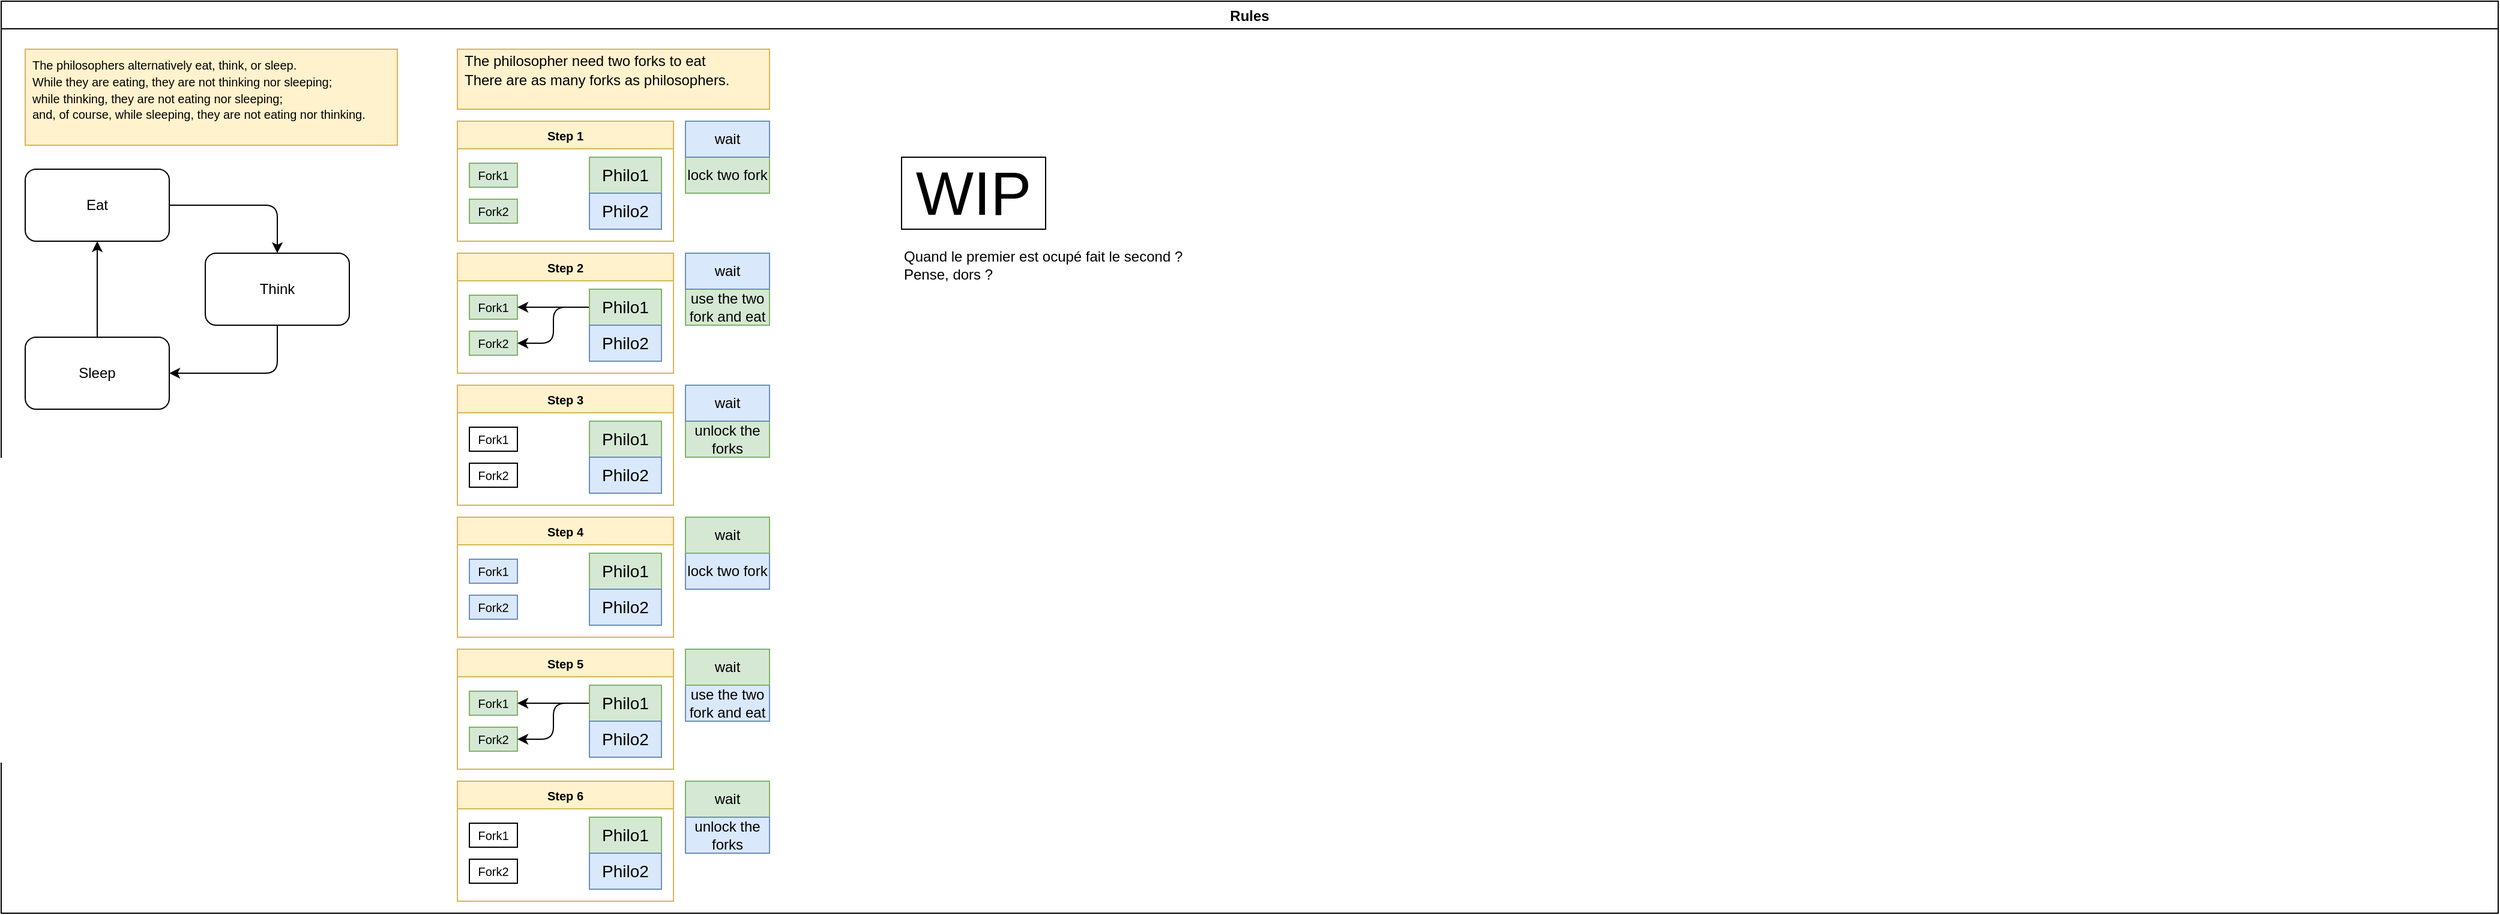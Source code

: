 <mxfile>
    <diagram id="OOQttIY_C0ZaDdTUUYR6" name="Page-1">
        <mxGraphModel dx="624" dy="758" grid="1" gridSize="10" guides="1" tooltips="1" connect="1" arrows="1" fold="1" page="1" pageScale="1" pageWidth="2336" pageHeight="1654" math="0" shadow="0">
            <root>
                <mxCell id="0"/>
                <mxCell id="1" parent="0"/>
                <mxCell id="12" value="Rules" style="swimlane;movable=0;resizable=0;rotatable=0;deletable=0;editable=0;connectable=0;" vertex="1" parent="1">
                    <mxGeometry x="10" y="20" width="2080" height="760" as="geometry"/>
                </mxCell>
                <mxCell id="13" value="" style="group" vertex="1" connectable="0" parent="12">
                    <mxGeometry x="20" y="140" width="270" height="200" as="geometry"/>
                </mxCell>
                <mxCell id="2" value="Sleep" style="rounded=1;whiteSpace=wrap;html=1;" vertex="1" parent="13">
                    <mxGeometry y="140" width="120" height="60" as="geometry"/>
                </mxCell>
                <mxCell id="3" value="Think" style="rounded=1;whiteSpace=wrap;html=1;" vertex="1" parent="13">
                    <mxGeometry x="150" y="70" width="120" height="60" as="geometry"/>
                </mxCell>
                <mxCell id="4" value="Eat" style="rounded=1;whiteSpace=wrap;html=1;" vertex="1" parent="13">
                    <mxGeometry width="120" height="60" as="geometry"/>
                </mxCell>
                <mxCell id="9" style="edgeStyle=orthogonalEdgeStyle;html=1;entryX=1;entryY=0.5;entryDx=0;entryDy=0;exitX=0.5;exitY=1;exitDx=0;exitDy=0;" edge="1" parent="13" source="3" target="2">
                    <mxGeometry relative="1" as="geometry"/>
                </mxCell>
                <mxCell id="7" style="edgeStyle=orthogonalEdgeStyle;html=1;entryX=0.5;entryY=0;entryDx=0;entryDy=0;" edge="1" parent="13" source="4" target="3">
                    <mxGeometry relative="1" as="geometry"/>
                </mxCell>
                <mxCell id="10" style="edgeStyle=orthogonalEdgeStyle;html=1;entryX=0.5;entryY=1;entryDx=0;entryDy=0;" edge="1" parent="13" source="2" target="4">
                    <mxGeometry relative="1" as="geometry"/>
                </mxCell>
                <mxCell id="18" value="" style="group;fillColor=#fff2cc;strokeColor=#d6b656;" vertex="1" connectable="0" parent="12">
                    <mxGeometry x="20" y="40" width="310" height="80" as="geometry"/>
                </mxCell>
                <mxCell id="17" value="&lt;p dir=&quot;ltr&quot; style=&quot;line-height: 1.38; margin-top: 0pt; margin-bottom: 0pt;&quot;&gt;&lt;span style=&quot;font-family: &amp;quot;arial&amp;quot; ; background-color: transparent ; vertical-align: baseline&quot;&gt;The philosophers alternatively eat, think, or sleep.&lt;/span&gt;&lt;/p&gt;&lt;p dir=&quot;ltr&quot; style=&quot;line-height: 1.38; margin-top: 0pt; margin-bottom: 0pt;&quot;&gt;&lt;span style=&quot;font-family: &amp;quot;arial&amp;quot; ; background-color: transparent ; vertical-align: baseline&quot;&gt;While they are eating, they are not thinking nor sleeping;&lt;/span&gt;&lt;/p&gt;&lt;p dir=&quot;ltr&quot; style=&quot;line-height: 1.38; margin-top: 0pt; margin-bottom: 0pt;&quot;&gt;&lt;span style=&quot;font-family: &amp;quot;arial&amp;quot; ; background-color: transparent ; vertical-align: baseline&quot;&gt;while thinking, they are not eating nor sleeping;&lt;/span&gt;&lt;/p&gt;&lt;p dir=&quot;ltr&quot; style=&quot;line-height: 1.38; margin-top: 0pt; margin-bottom: 0pt;&quot;&gt;&lt;span style=&quot;font-family: &amp;quot;arial&amp;quot; ; background-color: transparent ; vertical-align: baseline&quot;&gt;and, of course, while sleeping, they are not eating nor thinking.&lt;/span&gt;&lt;/p&gt;&lt;div&gt;&lt;span style=&quot;font-family: &amp;quot;arial&amp;quot; ; background-color: transparent ; vertical-align: baseline&quot;&gt;&lt;br&gt;&lt;/span&gt;&lt;/div&gt;" style="rounded=0;whiteSpace=wrap;html=1;fontSize=10;align=left;verticalAlign=top;spacingLeft=4;fillColor=#fff2cc;strokeColor=#d6b656;" vertex="1" parent="18">
                    <mxGeometry width="310" height="80" as="geometry"/>
                </mxCell>
                <mxCell id="35" value="Step 1" style="swimlane;fontSize=10;verticalAlign=top;fillColor=#fff2cc;strokeColor=#d6b656;" vertex="1" parent="12">
                    <mxGeometry x="380" y="100" width="180" height="100" as="geometry"/>
                </mxCell>
                <mxCell id="19" value="Fork1" style="rounded=0;whiteSpace=wrap;html=1;fontSize=10;fillColor=#d5e8d4;strokeColor=#82b366;" vertex="1" parent="35">
                    <mxGeometry x="10" y="35" width="40" height="20" as="geometry"/>
                </mxCell>
                <mxCell id="20" value="Fork2" style="rounded=0;whiteSpace=wrap;html=1;fontSize=10;fillColor=#d5e8d4;strokeColor=#82b366;" vertex="1" parent="35">
                    <mxGeometry x="10" y="65" width="40" height="20" as="geometry"/>
                </mxCell>
                <mxCell id="24" value="Philo1" style="whiteSpace=wrap;html=1;fontSize=14;labelBackgroundColor=none;gradientDirection=north;fillColor=#d5e8d4;strokeColor=#82b366;" vertex="1" parent="35">
                    <mxGeometry x="110" y="30" width="60" height="30" as="geometry"/>
                </mxCell>
                <mxCell id="25" value="Philo2" style="whiteSpace=wrap;html=1;fontSize=14;fillColor=#dae8fc;strokeColor=#6c8ebf;" vertex="1" parent="35">
                    <mxGeometry x="110" y="60" width="60" height="30" as="geometry"/>
                </mxCell>
                <mxCell id="46" value="&lt;p dir=&quot;ltr&quot; style=&quot;line-height: 1.38; margin-top: 0pt; margin-bottom: 0pt;&quot;&gt;&lt;span style=&quot;font-family: &amp;quot;arial&amp;quot; ; background-color: transparent ; vertical-align: baseline&quot;&gt;The philosopher need two forks to eat&lt;/span&gt;&lt;/p&gt;&lt;p dir=&quot;ltr&quot; style=&quot;line-height: 1.38; margin-top: 0pt; margin-bottom: 0pt;&quot;&gt;&lt;span style=&quot;font-family: &amp;quot;arial&amp;quot; ; background-color: transparent ; vertical-align: baseline&quot;&gt;There are as many forks as philosophers.&lt;/span&gt;&lt;/p&gt;&lt;div&gt;&lt;span style=&quot;font-family: &amp;quot;arial&amp;quot; ; background-color: transparent ; vertical-align: baseline&quot;&gt;&lt;br&gt;&lt;/span&gt;&lt;/div&gt;" style="whiteSpace=wrap;html=1;shadow=0;glass=0;labelBackgroundColor=none;sketch=0;fontSize=12;gradientDirection=north;verticalAlign=middle;align=left;fillColor=#fff2cc;strokeColor=#d6b656;spacingLeft=4;" vertex="1" parent="12">
                    <mxGeometry x="380" y="40" width="260" height="50" as="geometry"/>
                </mxCell>
                <mxCell id="47" value="Step 2" style="swimlane;fontSize=10;verticalAlign=top;fillColor=#fff2cc;strokeColor=#d6b656;" vertex="1" parent="12">
                    <mxGeometry x="380" y="210" width="180" height="100" as="geometry"/>
                </mxCell>
                <mxCell id="48" value="Fork1" style="rounded=0;whiteSpace=wrap;html=1;fontSize=10;fillColor=#d5e8d4;strokeColor=#82b366;" vertex="1" parent="47">
                    <mxGeometry x="10" y="35" width="40" height="20" as="geometry"/>
                </mxCell>
                <mxCell id="49" value="Fork2" style="rounded=0;whiteSpace=wrap;html=1;fontSize=10;fillColor=#d5e8d4;strokeColor=#82b366;" vertex="1" parent="47">
                    <mxGeometry x="10" y="65" width="40" height="20" as="geometry"/>
                </mxCell>
                <mxCell id="64" style="edgeStyle=orthogonalEdgeStyle;html=1;entryX=1;entryY=0.5;entryDx=0;entryDy=0;fontSize=12;" edge="1" parent="47" source="52" target="48">
                    <mxGeometry relative="1" as="geometry"/>
                </mxCell>
                <mxCell id="65" style="edgeStyle=orthogonalEdgeStyle;html=1;entryX=1;entryY=0.5;entryDx=0;entryDy=0;fontSize=12;" edge="1" parent="47" source="52" target="49">
                    <mxGeometry relative="1" as="geometry"/>
                </mxCell>
                <mxCell id="52" value="Philo1" style="whiteSpace=wrap;html=1;fontSize=14;labelBackgroundColor=none;gradientDirection=north;fillColor=#d5e8d4;strokeColor=#82b366;" vertex="1" parent="47">
                    <mxGeometry x="110" y="30" width="60" height="30" as="geometry"/>
                </mxCell>
                <mxCell id="53" value="Philo2" style="whiteSpace=wrap;html=1;fontSize=14;fillColor=#dae8fc;strokeColor=#6c8ebf;" vertex="1" parent="47">
                    <mxGeometry x="110" y="60" width="60" height="30" as="geometry"/>
                </mxCell>
                <mxCell id="54" value="Step 4" style="swimlane;fontSize=10;verticalAlign=top;fillColor=#fff2cc;strokeColor=#d6b656;" vertex="1" parent="12">
                    <mxGeometry x="380" y="430" width="180" height="100" as="geometry"/>
                </mxCell>
                <mxCell id="55" value="Fork1" style="rounded=0;whiteSpace=wrap;html=1;fontSize=10;fillColor=#dae8fc;strokeColor=#6c8ebf;" vertex="1" parent="54">
                    <mxGeometry x="10" y="35" width="40" height="20" as="geometry"/>
                </mxCell>
                <mxCell id="56" value="Fork2" style="rounded=0;whiteSpace=wrap;html=1;fontSize=10;fillColor=#dae8fc;strokeColor=#6c8ebf;" vertex="1" parent="54">
                    <mxGeometry x="10" y="65" width="40" height="20" as="geometry"/>
                </mxCell>
                <mxCell id="57" value="Philo1" style="whiteSpace=wrap;html=1;fontSize=14;labelBackgroundColor=none;gradientDirection=north;fillColor=#d5e8d4;strokeColor=#82b366;" vertex="1" parent="54">
                    <mxGeometry x="110" y="30" width="60" height="30" as="geometry"/>
                </mxCell>
                <mxCell id="58" value="Philo2" style="whiteSpace=wrap;html=1;fontSize=14;fillColor=#dae8fc;strokeColor=#6c8ebf;" vertex="1" parent="54">
                    <mxGeometry x="110" y="60" width="60" height="30" as="geometry"/>
                </mxCell>
                <mxCell id="61" value="lock two fork" style="whiteSpace=wrap;html=1;shadow=0;glass=0;labelBackgroundColor=none;sketch=0;fontSize=12;gradientDirection=north;fillColor=#d5e8d4;strokeColor=#82b366;" vertex="1" parent="12">
                    <mxGeometry x="570" y="130" width="70" height="30" as="geometry"/>
                </mxCell>
                <mxCell id="62" value="lock two fork" style="whiteSpace=wrap;html=1;shadow=0;glass=0;labelBackgroundColor=none;sketch=0;fontSize=12;gradientDirection=north;fillColor=#dae8fc;strokeColor=#6c8ebf;" vertex="1" parent="12">
                    <mxGeometry x="570" y="460" width="70" height="30" as="geometry"/>
                </mxCell>
                <mxCell id="63" value="wait" style="whiteSpace=wrap;html=1;shadow=0;glass=0;labelBackgroundColor=none;sketch=0;fontSize=12;gradientDirection=north;fillColor=#dae8fc;strokeColor=#6c8ebf;" vertex="1" parent="12">
                    <mxGeometry x="570" y="100" width="70" height="30" as="geometry"/>
                </mxCell>
                <mxCell id="66" value="use the two fork and eat" style="whiteSpace=wrap;html=1;shadow=0;glass=0;labelBackgroundColor=none;sketch=0;fontSize=12;gradientDirection=north;fillColor=#d5e8d4;strokeColor=#82b366;" vertex="1" parent="12">
                    <mxGeometry x="570" y="240" width="70" height="30" as="geometry"/>
                </mxCell>
                <mxCell id="67" value="wait" style="whiteSpace=wrap;html=1;shadow=0;glass=0;labelBackgroundColor=none;sketch=0;fontSize=12;gradientDirection=north;fillColor=#dae8fc;strokeColor=#6c8ebf;" vertex="1" parent="12">
                    <mxGeometry x="570" y="210" width="70" height="30" as="geometry"/>
                </mxCell>
                <mxCell id="68" value="Step 3" style="swimlane;fontSize=10;verticalAlign=top;fillColor=#fff2cc;strokeColor=#d6b656;" vertex="1" parent="12">
                    <mxGeometry x="380" y="320" width="180" height="100" as="geometry"/>
                </mxCell>
                <mxCell id="69" value="Fork1" style="rounded=0;whiteSpace=wrap;html=1;fontSize=10;" vertex="1" parent="68">
                    <mxGeometry x="10" y="35" width="40" height="20" as="geometry"/>
                </mxCell>
                <mxCell id="70" value="Fork2" style="rounded=0;whiteSpace=wrap;html=1;fontSize=10;" vertex="1" parent="68">
                    <mxGeometry x="10" y="65" width="40" height="20" as="geometry"/>
                </mxCell>
                <mxCell id="71" value="Philo1" style="whiteSpace=wrap;html=1;fontSize=14;labelBackgroundColor=none;gradientDirection=north;fillColor=#d5e8d4;strokeColor=#82b366;" vertex="1" parent="68">
                    <mxGeometry x="110" y="30" width="60" height="30" as="geometry"/>
                </mxCell>
                <mxCell id="74" value="Philo2" style="whiteSpace=wrap;html=1;fontSize=14;fillColor=#dae8fc;strokeColor=#6c8ebf;" vertex="1" parent="68">
                    <mxGeometry x="110" y="60" width="60" height="30" as="geometry"/>
                </mxCell>
                <mxCell id="75" value="unlock the forks" style="whiteSpace=wrap;html=1;shadow=0;glass=0;labelBackgroundColor=none;sketch=0;fontSize=12;gradientDirection=north;fillColor=#d5e8d4;strokeColor=#82b366;" vertex="1" parent="12">
                    <mxGeometry x="570" y="350" width="70" height="30" as="geometry"/>
                </mxCell>
                <mxCell id="77" value="wait" style="whiteSpace=wrap;html=1;shadow=0;glass=0;labelBackgroundColor=none;sketch=0;fontSize=12;gradientDirection=north;fillColor=#dae8fc;strokeColor=#6c8ebf;" vertex="1" parent="12">
                    <mxGeometry x="570" y="320" width="70" height="30" as="geometry"/>
                </mxCell>
                <mxCell id="79" value="wait" style="whiteSpace=wrap;html=1;shadow=0;glass=0;labelBackgroundColor=none;sketch=0;fontSize=12;gradientDirection=north;fillColor=#d5e8d4;strokeColor=#82b366;" vertex="1" parent="12">
                    <mxGeometry x="570" y="430" width="70" height="30" as="geometry"/>
                </mxCell>
                <mxCell id="80" value="Step 5" style="swimlane;fontSize=10;verticalAlign=top;fillColor=#fff2cc;strokeColor=#d6b656;" vertex="1" parent="12">
                    <mxGeometry x="380" y="540" width="180" height="100" as="geometry"/>
                </mxCell>
                <mxCell id="81" value="Fork1" style="rounded=0;whiteSpace=wrap;html=1;fontSize=10;fillColor=#d5e8d4;strokeColor=#82b366;" vertex="1" parent="80">
                    <mxGeometry x="10" y="35" width="40" height="20" as="geometry"/>
                </mxCell>
                <mxCell id="82" value="Fork2" style="rounded=0;whiteSpace=wrap;html=1;fontSize=10;fillColor=#d5e8d4;strokeColor=#82b366;" vertex="1" parent="80">
                    <mxGeometry x="10" y="65" width="40" height="20" as="geometry"/>
                </mxCell>
                <mxCell id="83" style="edgeStyle=orthogonalEdgeStyle;html=1;entryX=1;entryY=0.5;entryDx=0;entryDy=0;fontSize=12;" edge="1" parent="80" source="85" target="81">
                    <mxGeometry relative="1" as="geometry"/>
                </mxCell>
                <mxCell id="84" style="edgeStyle=orthogonalEdgeStyle;html=1;entryX=1;entryY=0.5;entryDx=0;entryDy=0;fontSize=12;" edge="1" parent="80" source="85" target="82">
                    <mxGeometry relative="1" as="geometry"/>
                </mxCell>
                <mxCell id="85" value="Philo1" style="whiteSpace=wrap;html=1;fontSize=14;labelBackgroundColor=none;gradientDirection=north;fillColor=#d5e8d4;strokeColor=#82b366;" vertex="1" parent="80">
                    <mxGeometry x="110" y="30" width="60" height="30" as="geometry"/>
                </mxCell>
                <mxCell id="86" value="Philo2" style="whiteSpace=wrap;html=1;fontSize=14;fillColor=#dae8fc;strokeColor=#6c8ebf;" vertex="1" parent="80">
                    <mxGeometry x="110" y="60" width="60" height="30" as="geometry"/>
                </mxCell>
                <mxCell id="87" value="use the two fork and eat" style="whiteSpace=wrap;html=1;shadow=0;glass=0;labelBackgroundColor=none;sketch=0;fontSize=12;gradientDirection=north;fillColor=#dae8fc;strokeColor=#6c8ebf;" vertex="1" parent="12">
                    <mxGeometry x="570" y="570" width="70" height="30" as="geometry"/>
                </mxCell>
                <mxCell id="88" value="wait" style="whiteSpace=wrap;html=1;shadow=0;glass=0;labelBackgroundColor=none;sketch=0;fontSize=12;gradientDirection=north;fillColor=#d5e8d4;strokeColor=#82b366;" vertex="1" parent="12">
                    <mxGeometry x="570" y="540" width="70" height="30" as="geometry"/>
                </mxCell>
                <mxCell id="89" value="Step 6" style="swimlane;fontSize=10;verticalAlign=top;fillColor=#fff2cc;strokeColor=#d6b656;" vertex="1" parent="12">
                    <mxGeometry x="380" y="650" width="180" height="100" as="geometry"/>
                </mxCell>
                <mxCell id="90" value="Fork1" style="rounded=0;whiteSpace=wrap;html=1;fontSize=10;" vertex="1" parent="89">
                    <mxGeometry x="10" y="35" width="40" height="20" as="geometry"/>
                </mxCell>
                <mxCell id="91" value="Fork2" style="rounded=0;whiteSpace=wrap;html=1;fontSize=10;" vertex="1" parent="89">
                    <mxGeometry x="10" y="65" width="40" height="20" as="geometry"/>
                </mxCell>
                <mxCell id="92" value="Philo1" style="whiteSpace=wrap;html=1;fontSize=14;labelBackgroundColor=none;gradientDirection=north;fillColor=#d5e8d4;strokeColor=#82b366;" vertex="1" parent="89">
                    <mxGeometry x="110" y="30" width="60" height="30" as="geometry"/>
                </mxCell>
                <mxCell id="93" value="Philo2" style="whiteSpace=wrap;html=1;fontSize=14;fillColor=#dae8fc;strokeColor=#6c8ebf;" vertex="1" parent="89">
                    <mxGeometry x="110" y="60" width="60" height="30" as="geometry"/>
                </mxCell>
                <mxCell id="94" value="wait" style="whiteSpace=wrap;html=1;shadow=0;glass=0;labelBackgroundColor=none;sketch=0;fontSize=12;gradientDirection=north;fillColor=#d5e8d4;strokeColor=#82b366;" vertex="1" parent="12">
                    <mxGeometry x="570" y="650" width="70" height="30" as="geometry"/>
                </mxCell>
                <mxCell id="95" value="unlock the forks" style="whiteSpace=wrap;html=1;shadow=0;glass=0;labelBackgroundColor=none;sketch=0;fontSize=12;gradientDirection=north;fillColor=#dae8fc;strokeColor=#6c8ebf;" vertex="1" parent="12">
                    <mxGeometry x="570" y="680" width="70" height="30" as="geometry"/>
                </mxCell>
                <mxCell id="100" value="WIP" style="whiteSpace=wrap;html=1;shadow=0;glass=0;labelBackgroundColor=none;sketch=0;fontSize=51;gradientColor=none;gradientDirection=north;" vertex="1" parent="12">
                    <mxGeometry x="750" y="130" width="120" height="60" as="geometry"/>
                </mxCell>
                <mxCell id="102" value="Quand le premier est ocupé fait le second ?&lt;br&gt;Pense, dors ?" style="text;html=1;align=left;verticalAlign=middle;resizable=0;points=[];autosize=1;strokeColor=none;fillColor=none;fontSize=12;" vertex="1" parent="12">
                    <mxGeometry x="750" y="205" width="250" height="30" as="geometry"/>
                </mxCell>
            </root>
        </mxGraphModel>
    </diagram>
</mxfile>